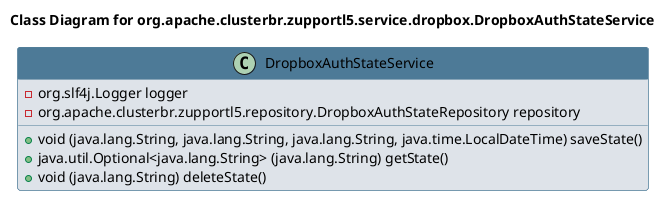 @startuml 
skinparam class { 
 BackgroundColor #DEE3E9 
 ArrowColor #4D7A97 
 BorderColor #4D7A97 
}
left to right direction 
title Class Diagram for org.apache.clusterbr.zupportl5.service.dropbox.DropboxAuthStateService
skinparam titleBackgroundColor White
skinparam classHeaderBackgroundColor #4D7A97 
skinparam stereotypeCBackgroundColor #F8981D 

class DropboxAuthStateService {
 - org.slf4j.Logger logger
 - org.apache.clusterbr.zupportl5.repository.DropboxAuthStateRepository repository
 + void (java.lang.String, java.lang.String, java.lang.String, java.time.LocalDateTime) saveState()
 + java.util.Optional<java.lang.String> (java.lang.String) getState()
 + void (java.lang.String) deleteState()
}
@enduml